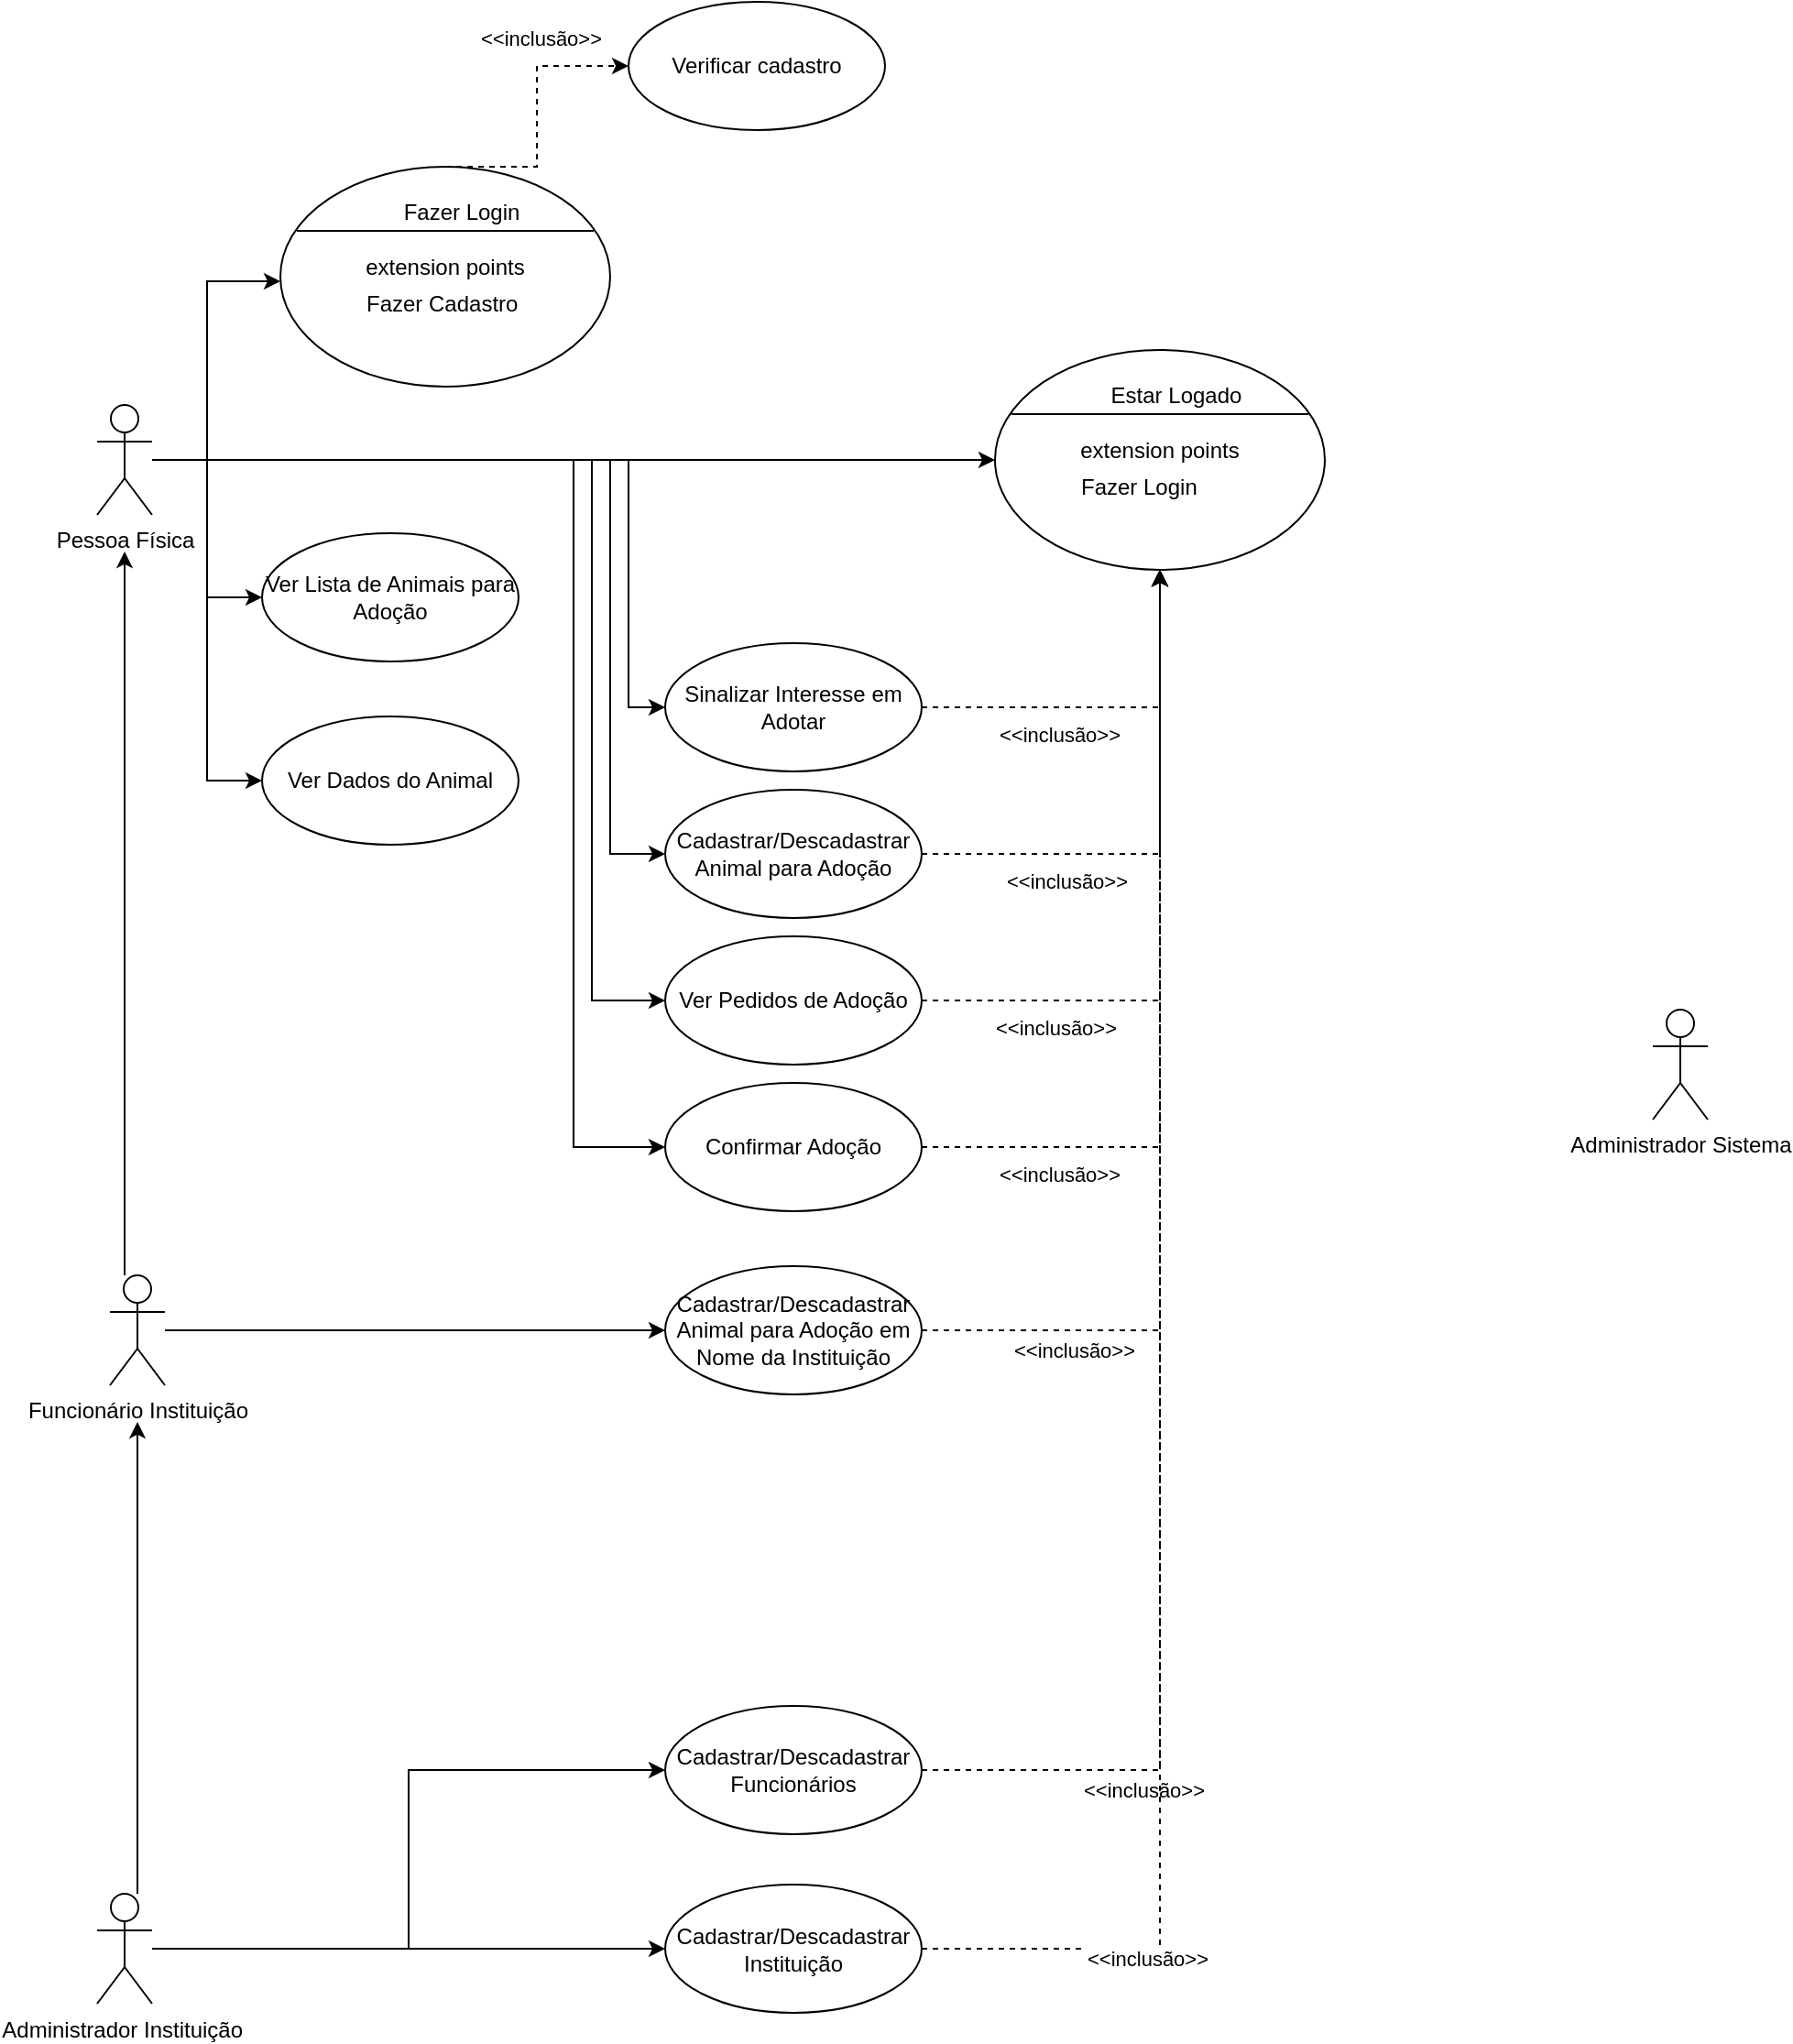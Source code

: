 <mxfile version="26.0.4">
  <diagram id="qbLD6MvRRH6Uopje16A_" name="Página-1">
    <mxGraphModel dx="2514" dy="1040" grid="1" gridSize="10" guides="1" tooltips="1" connect="1" arrows="1" fold="1" page="1" pageScale="1" pageWidth="827" pageHeight="1169" math="0" shadow="0">
      <root>
        <mxCell id="0" />
        <mxCell id="1" parent="0" />
        <mxCell id="MLzKuQmmjod504lZbHox-31" style="edgeStyle=elbowEdgeStyle;shape=connector;rounded=0;orthogonalLoop=1;jettySize=auto;html=1;entryX=0;entryY=0.5;entryDx=0;entryDy=0;strokeColor=default;align=center;verticalAlign=middle;fontFamily=Helvetica;fontSize=11;fontColor=default;labelBackgroundColor=default;endArrow=classic;" parent="1" source="rOPLHnwD_URoB-REVG2p-1" target="rOPLHnwD_URoB-REVG2p-19" edge="1">
          <mxGeometry relative="1" as="geometry" />
        </mxCell>
        <mxCell id="7wxGvuVYTr6EBIdT9nSd-3" style="edgeStyle=elbowEdgeStyle;rounded=0;orthogonalLoop=1;jettySize=auto;html=1;entryX=0;entryY=0.5;entryDx=0;entryDy=0;" edge="1" parent="1" source="rOPLHnwD_URoB-REVG2p-1" target="YUd78-qt3cvMNxqhrN3Y-24">
          <mxGeometry relative="1" as="geometry" />
        </mxCell>
        <mxCell id="7wxGvuVYTr6EBIdT9nSd-4" style="edgeStyle=elbowEdgeStyle;rounded=0;orthogonalLoop=1;jettySize=auto;html=1;entryX=0;entryY=0.5;entryDx=0;entryDy=0;" edge="1" parent="1" source="rOPLHnwD_URoB-REVG2p-1" target="YUd78-qt3cvMNxqhrN3Y-28">
          <mxGeometry relative="1" as="geometry" />
        </mxCell>
        <mxCell id="7wxGvuVYTr6EBIdT9nSd-5" style="edgeStyle=elbowEdgeStyle;rounded=0;orthogonalLoop=1;jettySize=auto;html=1;entryX=0;entryY=0.5;entryDx=0;entryDy=0;" edge="1" parent="1" source="rOPLHnwD_URoB-REVG2p-1" target="MLzKuQmmjod504lZbHox-21">
          <mxGeometry relative="1" as="geometry">
            <Array as="points">
              <mxPoint x="-160" y="480" />
            </Array>
          </mxGeometry>
        </mxCell>
        <mxCell id="7wxGvuVYTr6EBIdT9nSd-6" style="edgeStyle=elbowEdgeStyle;rounded=0;orthogonalLoop=1;jettySize=auto;html=1;entryX=0;entryY=0.5;entryDx=0;entryDy=0;" edge="1" parent="1" source="rOPLHnwD_URoB-REVG2p-1" target="rOPLHnwD_URoB-REVG2p-7">
          <mxGeometry relative="1" as="geometry">
            <Array as="points">
              <mxPoint x="-170" y="550" />
              <mxPoint x="-180" y="530" />
            </Array>
          </mxGeometry>
        </mxCell>
        <mxCell id="7wxGvuVYTr6EBIdT9nSd-7" style="edgeStyle=elbowEdgeStyle;rounded=0;orthogonalLoop=1;jettySize=auto;html=1;entryX=0;entryY=0.5;entryDx=0;entryDy=0;" edge="1" parent="1" source="rOPLHnwD_URoB-REVG2p-1" target="MLzKuQmmjod504lZbHox-24">
          <mxGeometry relative="1" as="geometry">
            <Array as="points">
              <mxPoint x="-180" y="560" />
            </Array>
          </mxGeometry>
        </mxCell>
        <mxCell id="7wxGvuVYTr6EBIdT9nSd-8" style="edgeStyle=elbowEdgeStyle;rounded=0;orthogonalLoop=1;jettySize=auto;html=1;entryX=0;entryY=0.5;entryDx=0;entryDy=0;" edge="1" parent="1" source="rOPLHnwD_URoB-REVG2p-1" target="MLzKuQmmjod504lZbHox-26">
          <mxGeometry relative="1" as="geometry">
            <Array as="points">
              <mxPoint x="-190" y="570" />
              <mxPoint x="-210" y="740" />
            </Array>
          </mxGeometry>
        </mxCell>
        <mxCell id="7wxGvuVYTr6EBIdT9nSd-38" style="edgeStyle=elbowEdgeStyle;shape=connector;rounded=0;orthogonalLoop=1;jettySize=auto;html=1;entryX=0;entryY=0.75;entryDx=0;entryDy=0;strokeColor=default;align=center;verticalAlign=middle;fontFamily=Helvetica;fontSize=11;fontColor=default;labelBackgroundColor=default;endArrow=classic;" edge="1" parent="1" source="rOPLHnwD_URoB-REVG2p-1" target="7wxGvuVYTr6EBIdT9nSd-33">
          <mxGeometry relative="1" as="geometry">
            <Array as="points">
              <mxPoint x="-390" y="360" />
            </Array>
          </mxGeometry>
        </mxCell>
        <mxCell id="rOPLHnwD_URoB-REVG2p-1" value="Pessoa Física" style="shape=umlActor;verticalLabelPosition=bottom;verticalAlign=top;html=1;outlineConnect=0;" parent="1" vertex="1">
          <mxGeometry x="-450" y="370" width="30" height="60" as="geometry" />
        </mxCell>
        <mxCell id="7wxGvuVYTr6EBIdT9nSd-26" style="edgeStyle=elbowEdgeStyle;shape=connector;rounded=0;orthogonalLoop=1;jettySize=auto;html=1;entryX=0;entryY=0.5;entryDx=0;entryDy=0;strokeColor=default;align=center;verticalAlign=middle;fontFamily=Helvetica;fontSize=11;fontColor=default;labelBackgroundColor=default;endArrow=classic;" edge="1" parent="1" source="rOPLHnwD_URoB-REVG2p-2" target="rOPLHnwD_URoB-REVG2p-10">
          <mxGeometry relative="1" as="geometry" />
        </mxCell>
        <mxCell id="7wxGvuVYTr6EBIdT9nSd-28" style="edgeStyle=elbowEdgeStyle;shape=connector;rounded=0;orthogonalLoop=1;jettySize=auto;html=1;entryX=0;entryY=0.5;entryDx=0;entryDy=0;strokeColor=default;align=center;verticalAlign=middle;fontFamily=Helvetica;fontSize=11;fontColor=default;labelBackgroundColor=default;endArrow=classic;" edge="1" parent="1" source="rOPLHnwD_URoB-REVG2p-2" target="YUd78-qt3cvMNxqhrN3Y-2">
          <mxGeometry relative="1" as="geometry" />
        </mxCell>
        <mxCell id="rOPLHnwD_URoB-REVG2p-2" value="Administrador Instituição&amp;nbsp;" style="shape=umlActor;verticalLabelPosition=bottom;verticalAlign=top;html=1;outlineConnect=0;" parent="1" vertex="1">
          <mxGeometry x="-450" y="1182.5" width="30" height="60" as="geometry" />
        </mxCell>
        <mxCell id="7wxGvuVYTr6EBIdT9nSd-13" style="edgeStyle=elbowEdgeStyle;shape=connector;rounded=0;orthogonalLoop=1;jettySize=auto;html=1;strokeColor=default;align=center;verticalAlign=middle;fontFamily=Helvetica;fontSize=11;fontColor=default;labelBackgroundColor=default;endArrow=classic;dashed=1;" edge="1" parent="1" source="rOPLHnwD_URoB-REVG2p-7">
          <mxGeometry relative="1" as="geometry">
            <mxPoint x="130" y="460" as="targetPoint" />
            <Array as="points">
              <mxPoint x="130" y="540" />
            </Array>
          </mxGeometry>
        </mxCell>
        <mxCell id="7wxGvuVYTr6EBIdT9nSd-19" value="&amp;lt;&amp;lt;inclusão&amp;gt;&amp;gt;" style="edgeLabel;html=1;align=center;verticalAlign=middle;resizable=0;points=[];fontFamily=Helvetica;fontSize=11;fontColor=default;labelBackgroundColor=default;" vertex="1" connectable="0" parent="7wxGvuVYTr6EBIdT9nSd-13">
          <mxGeometry x="-0.446" relative="1" as="geometry">
            <mxPoint y="15" as="offset" />
          </mxGeometry>
        </mxCell>
        <mxCell id="rOPLHnwD_URoB-REVG2p-7" value="Cadastrar/Descadastrar Animal para Adoção" style="ellipse;whiteSpace=wrap;html=1;" parent="1" vertex="1">
          <mxGeometry x="-140" y="580" width="140" height="70" as="geometry" />
        </mxCell>
        <mxCell id="rOPLHnwD_URoB-REVG2p-10" value="Cadastrar/Descadastrar Funcionários" style="ellipse;whiteSpace=wrap;html=1;" parent="1" vertex="1">
          <mxGeometry x="-140" y="1080" width="140" height="70" as="geometry" />
        </mxCell>
        <mxCell id="P6qWsmmQiO2mp8JgbSfQ-1" value="Administrador Sistema" style="shape=umlActor;verticalLabelPosition=bottom;verticalAlign=top;html=1;outlineConnect=0;" parent="1" vertex="1">
          <mxGeometry x="399" y="700" width="30" height="60" as="geometry" />
        </mxCell>
        <mxCell id="7wxGvuVYTr6EBIdT9nSd-16" style="edgeStyle=elbowEdgeStyle;shape=connector;rounded=0;orthogonalLoop=1;jettySize=auto;html=1;strokeColor=default;align=center;verticalAlign=middle;fontFamily=Helvetica;fontSize=11;fontColor=default;labelBackgroundColor=default;endArrow=classic;dashed=1;" edge="1" parent="1" source="YUd78-qt3cvMNxqhrN3Y-1">
          <mxGeometry relative="1" as="geometry">
            <mxPoint x="130" y="460" as="targetPoint" />
            <Array as="points">
              <mxPoint x="130" y="660" />
            </Array>
          </mxGeometry>
        </mxCell>
        <mxCell id="7wxGvuVYTr6EBIdT9nSd-23" value="&amp;lt;&amp;lt;inclusão&amp;gt;&amp;gt;" style="edgeLabel;html=1;align=center;verticalAlign=middle;resizable=0;points=[];fontFamily=Helvetica;fontSize=11;fontColor=default;labelBackgroundColor=default;" vertex="1" connectable="0" parent="7wxGvuVYTr6EBIdT9nSd-16">
          <mxGeometry x="-0.684" y="4" relative="1" as="geometry">
            <mxPoint x="-3" y="15" as="offset" />
          </mxGeometry>
        </mxCell>
        <mxCell id="YUd78-qt3cvMNxqhrN3Y-1" value="Cadastrar/Descadastrar Animal para Adoção em Nome da Instituição" style="ellipse;whiteSpace=wrap;html=1;" parent="1" vertex="1">
          <mxGeometry x="-140" y="840" width="140" height="70" as="geometry" />
        </mxCell>
        <mxCell id="YUd78-qt3cvMNxqhrN3Y-2" value="Cadastrar/Descadastrar Instituição" style="ellipse;whiteSpace=wrap;html=1;" parent="1" vertex="1">
          <mxGeometry x="-140" y="1177.5" width="140" height="70" as="geometry" />
        </mxCell>
        <mxCell id="7wxGvuVYTr6EBIdT9nSd-39" style="edgeStyle=elbowEdgeStyle;shape=connector;rounded=0;orthogonalLoop=1;jettySize=auto;html=1;entryX=0;entryY=0.5;entryDx=0;entryDy=0;strokeColor=default;align=center;verticalAlign=middle;fontFamily=Helvetica;fontSize=11;fontColor=default;labelBackgroundColor=default;endArrow=classic;" edge="1" parent="1" source="YUd78-qt3cvMNxqhrN3Y-14" target="YUd78-qt3cvMNxqhrN3Y-1">
          <mxGeometry relative="1" as="geometry" />
        </mxCell>
        <mxCell id="YUd78-qt3cvMNxqhrN3Y-14" value="Funcionário Instituição" style="shape=umlActor;verticalLabelPosition=bottom;verticalAlign=top;html=1;outlineConnect=0;" parent="1" vertex="1">
          <mxGeometry x="-443" y="845" width="30" height="60" as="geometry" />
        </mxCell>
        <mxCell id="YUd78-qt3cvMNxqhrN3Y-24" value="Ver Lista de Animais para Adoção" style="ellipse;whiteSpace=wrap;html=1;" parent="1" vertex="1">
          <mxGeometry x="-360" y="440" width="140" height="70" as="geometry" />
        </mxCell>
        <mxCell id="YUd78-qt3cvMNxqhrN3Y-28" value="Ver Dados do Animal" style="ellipse;whiteSpace=wrap;html=1;" parent="1" vertex="1">
          <mxGeometry x="-360" y="540" width="140" height="70" as="geometry" />
        </mxCell>
        <mxCell id="7wxGvuVYTr6EBIdT9nSd-17" style="edgeStyle=elbowEdgeStyle;shape=connector;rounded=0;orthogonalLoop=1;jettySize=auto;html=1;entryX=0.5;entryY=1;entryDx=0;entryDy=0;strokeColor=default;align=center;verticalAlign=middle;fontFamily=Helvetica;fontSize=11;fontColor=default;labelBackgroundColor=default;endArrow=classic;exitX=1;exitY=0.5;exitDx=0;exitDy=0;dashed=1;" edge="1" parent="1" source="MLzKuQmmjod504lZbHox-21" target="rOPLHnwD_URoB-REVG2p-19">
          <mxGeometry relative="1" as="geometry">
            <Array as="points">
              <mxPoint x="130" y="500" />
            </Array>
          </mxGeometry>
        </mxCell>
        <mxCell id="7wxGvuVYTr6EBIdT9nSd-18" value="&amp;lt;&amp;lt;inclusão&amp;gt;&amp;gt;" style="edgeLabel;html=1;align=center;verticalAlign=middle;resizable=0;points=[];fontFamily=Helvetica;fontSize=11;fontColor=default;labelBackgroundColor=default;" vertex="1" connectable="0" parent="7wxGvuVYTr6EBIdT9nSd-17">
          <mxGeometry x="-0.268" relative="1" as="geometry">
            <mxPoint y="15" as="offset" />
          </mxGeometry>
        </mxCell>
        <mxCell id="MLzKuQmmjod504lZbHox-21" value="Sinalizar Interesse em Adotar" style="ellipse;whiteSpace=wrap;html=1;" parent="1" vertex="1">
          <mxGeometry x="-140" y="500" width="140" height="70" as="geometry" />
        </mxCell>
        <mxCell id="7wxGvuVYTr6EBIdT9nSd-14" style="edgeStyle=elbowEdgeStyle;shape=connector;rounded=0;orthogonalLoop=1;jettySize=auto;html=1;strokeColor=default;align=center;verticalAlign=middle;fontFamily=Helvetica;fontSize=11;fontColor=default;labelBackgroundColor=default;endArrow=classic;dashed=1;" edge="1" parent="1" source="MLzKuQmmjod504lZbHox-24">
          <mxGeometry relative="1" as="geometry">
            <mxPoint x="130" y="460" as="targetPoint" />
            <Array as="points">
              <mxPoint x="130" y="590" />
            </Array>
          </mxGeometry>
        </mxCell>
        <mxCell id="7wxGvuVYTr6EBIdT9nSd-20" value="&amp;lt;&amp;lt;inclusão&amp;gt;&amp;gt;" style="edgeLabel;html=1;align=center;verticalAlign=middle;resizable=0;points=[];fontFamily=Helvetica;fontSize=11;fontColor=default;labelBackgroundColor=default;" vertex="1" connectable="0" parent="7wxGvuVYTr6EBIdT9nSd-14">
          <mxGeometry x="-0.6" relative="1" as="geometry">
            <mxPoint y="15" as="offset" />
          </mxGeometry>
        </mxCell>
        <mxCell id="MLzKuQmmjod504lZbHox-24" value="Ver Pedidos de Adoção" style="ellipse;whiteSpace=wrap;html=1;" parent="1" vertex="1">
          <mxGeometry x="-140" y="660" width="140" height="70" as="geometry" />
        </mxCell>
        <mxCell id="7wxGvuVYTr6EBIdT9nSd-15" style="edgeStyle=elbowEdgeStyle;shape=connector;rounded=0;orthogonalLoop=1;jettySize=auto;html=1;strokeColor=default;align=center;verticalAlign=middle;fontFamily=Helvetica;fontSize=11;fontColor=default;labelBackgroundColor=default;endArrow=classic;dashed=1;" edge="1" parent="1" source="MLzKuQmmjod504lZbHox-26">
          <mxGeometry relative="1" as="geometry">
            <mxPoint x="130" y="460" as="targetPoint" />
            <Array as="points">
              <mxPoint x="130" y="620" />
            </Array>
          </mxGeometry>
        </mxCell>
        <mxCell id="7wxGvuVYTr6EBIdT9nSd-21" value="&amp;lt;&amp;lt;inclusão&amp;gt;&amp;gt;" style="edgeLabel;html=1;align=center;verticalAlign=middle;resizable=0;points=[];fontFamily=Helvetica;fontSize=11;fontColor=default;labelBackgroundColor=default;" vertex="1" connectable="0" parent="7wxGvuVYTr6EBIdT9nSd-15">
          <mxGeometry x="-0.663" relative="1" as="geometry">
            <mxPoint y="15" as="offset" />
          </mxGeometry>
        </mxCell>
        <mxCell id="MLzKuQmmjod504lZbHox-26" value="Confirmar Adoção" style="ellipse;whiteSpace=wrap;html=1;" parent="1" vertex="1">
          <mxGeometry x="-140" y="740" width="140" height="70" as="geometry" />
        </mxCell>
        <mxCell id="7wxGvuVYTr6EBIdT9nSd-1" style="edgeStyle=elbowEdgeStyle;rounded=0;orthogonalLoop=1;jettySize=auto;html=1;entryX=0.5;entryY=1.333;entryDx=0;entryDy=0;entryPerimeter=0;" edge="1" parent="1" source="YUd78-qt3cvMNxqhrN3Y-14" target="rOPLHnwD_URoB-REVG2p-1">
          <mxGeometry relative="1" as="geometry" />
        </mxCell>
        <mxCell id="7wxGvuVYTr6EBIdT9nSd-2" style="edgeStyle=elbowEdgeStyle;rounded=0;orthogonalLoop=1;jettySize=auto;html=1;entryX=0.5;entryY=1.333;entryDx=0;entryDy=0;entryPerimeter=0;" edge="1" parent="1" source="rOPLHnwD_URoB-REVG2p-2" target="YUd78-qt3cvMNxqhrN3Y-14">
          <mxGeometry relative="1" as="geometry" />
        </mxCell>
        <mxCell id="7wxGvuVYTr6EBIdT9nSd-29" value="" style="group" vertex="1" connectable="0" parent="1">
          <mxGeometry x="-350" y="150" width="330" height="210" as="geometry" />
        </mxCell>
        <mxCell id="7wxGvuVYTr6EBIdT9nSd-30" value="" style="shape=ellipse;container=1;horizontal=1;horizontalStack=0;resizeParent=1;resizeParentMax=0;resizeLast=0;html=1;dashed=0;collapsible=0;" vertex="1" parent="7wxGvuVYTr6EBIdT9nSd-29">
          <mxGeometry y="90" width="180" height="120" as="geometry" />
        </mxCell>
        <mxCell id="7wxGvuVYTr6EBIdT9nSd-31" value="Fazer Login" style="html=1;strokeColor=none;fillColor=none;align=center;verticalAlign=middle;rotatable=0;whiteSpace=wrap;" vertex="1" parent="7wxGvuVYTr6EBIdT9nSd-30">
          <mxGeometry x="9" y="10" width="180" height="30" as="geometry" />
        </mxCell>
        <mxCell id="7wxGvuVYTr6EBIdT9nSd-32" value="" style="line;strokeWidth=1;fillColor=none;rotatable=0;labelPosition=right;points=[];portConstraint=eastwest;dashed=0;resizeWidth=1;" vertex="1" parent="7wxGvuVYTr6EBIdT9nSd-30">
          <mxGeometry x="9" y="30" width="162" height="10" as="geometry" />
        </mxCell>
        <mxCell id="7wxGvuVYTr6EBIdT9nSd-33" value="extension points" style="text;html=1;align=center;verticalAlign=middle;rotatable=0;fillColor=none;strokeColor=none;whiteSpace=wrap;" vertex="1" parent="7wxGvuVYTr6EBIdT9nSd-30">
          <mxGeometry y="40" width="180" height="30" as="geometry" />
        </mxCell>
        <mxCell id="7wxGvuVYTr6EBIdT9nSd-34" value="Fazer Cadastro" style="text;html=1;align=left;verticalAlign=middle;rotatable=0;spacingLeft=25;fillColor=none;strokeColor=none;whiteSpace=wrap;" vertex="1" parent="7wxGvuVYTr6EBIdT9nSd-30">
          <mxGeometry x="20" y="60" width="180" height="30" as="geometry" />
        </mxCell>
        <mxCell id="7wxGvuVYTr6EBIdT9nSd-35" value="Verificar cadastro" style="ellipse;whiteSpace=wrap;html=1;" vertex="1" parent="7wxGvuVYTr6EBIdT9nSd-29">
          <mxGeometry x="190" width="140" height="70" as="geometry" />
        </mxCell>
        <mxCell id="7wxGvuVYTr6EBIdT9nSd-36" style="edgeStyle=elbowEdgeStyle;rounded=0;orthogonalLoop=1;jettySize=auto;html=1;entryX=0;entryY=0.5;entryDx=0;entryDy=0;dashed=1;exitX=0.5;exitY=0;exitDx=0;exitDy=0;" edge="1" parent="7wxGvuVYTr6EBIdT9nSd-29" source="7wxGvuVYTr6EBIdT9nSd-30" target="7wxGvuVYTr6EBIdT9nSd-35">
          <mxGeometry relative="1" as="geometry" />
        </mxCell>
        <mxCell id="7wxGvuVYTr6EBIdT9nSd-37" value="&lt;span style=&quot;color: rgba(0, 0, 0, 0); font-family: monospace; font-size: 0px; text-align: start; background-color: rgb(27, 29, 30);&quot;&gt;%3CmxGraphModel%3E%3Croot%3E%3CmxCell%20id%3D%220%22%2F%3E%3CmxCell%20id%3D%221%22%20parent%3D%220%22%2F%3E%3CmxCell%20id%3D%222%22%20value%3D%22%26amp%3Blt%3B%26amp%3Blt%3Binclus%C3%A3o%26amp%3Bgt%3B%26amp%3Bgt%3B%22%20style%3D%22edgeLabel%3Bhtml%3D1%3Balign%3Dcenter%3BverticalAlign%3Dmiddle%3Bresizable%3D0%3Bpoints%3D%5B%5D%3BfontFamily%3DHelvetica%3BfontSize%3D11%3BfontColor%3Ddefault%3BlabelBackgroundColor%3Ddefault%3B%22%20vertex%3D%221%22%20connectable%3D%220%22%20parent%3D%221%22%3E%3CmxGeometry%20x%3D%2275.172%22%20y%3D%22550%22%20as%3D%22geometry%22%2F%3E%3C%2FmxCell%3E%3C%2Froot%3E%3C%2FmxGraphModel%3E&lt;/span&gt;&lt;span style=&quot;color: rgba(0, 0, 0, 0); font-family: monospace; font-size: 0px; text-align: start; background-color: rgb(27, 29, 30);&quot;&gt;%3CmxGraphModel%3E%3Croot%3E%3CmxCell%20id%3D%220%22%2F%3E%3CmxCell%20id%3D%221%22%20parent%3D%220%22%2F%3E%3CmxCell%20id%3D%222%22%20value%3D%22%26amp%3Blt%3B%26amp%3Blt%3Binclus%C3%A3o%26amp%3Bgt%3B%26amp%3Bgt%3B%22%20style%3D%22edgeLabel%3Bhtml%3D1%3Balign%3Dcenter%3BverticalAlign%3Dmiddle%3Bresizable%3D0%3Bpoints%3D%5B%5D%3BfontFamily%3DHelvetica%3BfontSize%3D11%3BfontColor%3Ddefault%3BlabelBackgroundColor%3Ddefault%3B%22%20vertex%3D%221%22%20connectable%3D%220%22%20parent%3D%221%22%3E%3CmxGeometry%20x%3D%2275.172%22%20y%3D%22550%22%20as%3D%22geometry%22%2F%3E%3C%2FmxCell%3E%3C%2Froot%3E%3C%2FmxGraphModel%3E&lt;/span&gt;&amp;lt;&amp;lt;inclusão&amp;gt;&amp;gt;" style="edgeLabel;html=1;align=center;verticalAlign=middle;resizable=0;points=[];fontFamily=Helvetica;fontSize=11;fontColor=default;labelBackgroundColor=default;" vertex="1" connectable="0" parent="7wxGvuVYTr6EBIdT9nSd-36">
          <mxGeometry x="0.38" y="3" relative="1" as="geometry">
            <mxPoint y="-12" as="offset" />
          </mxGeometry>
        </mxCell>
        <mxCell id="rOPLHnwD_URoB-REVG2p-19" value="" style="shape=ellipse;container=1;horizontal=1;horizontalStack=0;resizeParent=1;resizeParentMax=0;resizeLast=0;html=1;dashed=0;collapsible=0;" parent="1" vertex="1">
          <mxGeometry x="40" y="340" width="180" height="120" as="geometry" />
        </mxCell>
        <mxCell id="rOPLHnwD_URoB-REVG2p-20" value="Estar Logado" style="html=1;strokeColor=none;fillColor=none;align=center;verticalAlign=middle;rotatable=0;whiteSpace=wrap;" parent="rOPLHnwD_URoB-REVG2p-19" vertex="1">
          <mxGeometry x="9" y="10" width="180" height="30" as="geometry" />
        </mxCell>
        <mxCell id="rOPLHnwD_URoB-REVG2p-21" value="" style="line;strokeWidth=1;fillColor=none;rotatable=0;labelPosition=right;points=[];portConstraint=eastwest;dashed=0;resizeWidth=1;" parent="rOPLHnwD_URoB-REVG2p-19" vertex="1">
          <mxGeometry x="9" y="30" width="162" height="10" as="geometry" />
        </mxCell>
        <mxCell id="rOPLHnwD_URoB-REVG2p-22" value="extension points" style="text;html=1;align=center;verticalAlign=middle;rotatable=0;fillColor=none;strokeColor=none;whiteSpace=wrap;" parent="rOPLHnwD_URoB-REVG2p-19" vertex="1">
          <mxGeometry y="40" width="180" height="30" as="geometry" />
        </mxCell>
        <mxCell id="rOPLHnwD_URoB-REVG2p-23" value="Fazer Login" style="text;html=1;align=left;verticalAlign=middle;rotatable=0;spacingLeft=25;fillColor=none;strokeColor=none;whiteSpace=wrap;" parent="rOPLHnwD_URoB-REVG2p-19" vertex="1">
          <mxGeometry x="20" y="60" width="180" height="30" as="geometry" />
        </mxCell>
        <mxCell id="7wxGvuVYTr6EBIdT9nSd-40" style="edgeStyle=elbowEdgeStyle;shape=connector;rounded=0;orthogonalLoop=1;jettySize=auto;html=1;strokeColor=default;align=center;verticalAlign=middle;fontFamily=Helvetica;fontSize=11;fontColor=default;labelBackgroundColor=default;endArrow=classic;dashed=1;exitX=1;exitY=0.5;exitDx=0;exitDy=0;entryX=0.5;entryY=1;entryDx=0;entryDy=0;" edge="1" parent="1" source="rOPLHnwD_URoB-REVG2p-10" target="rOPLHnwD_URoB-REVG2p-19">
          <mxGeometry relative="1" as="geometry">
            <mxPoint x="140" y="470" as="targetPoint" />
            <mxPoint x="10" y="885" as="sourcePoint" />
            <Array as="points">
              <mxPoint x="130" y="790" />
            </Array>
          </mxGeometry>
        </mxCell>
        <mxCell id="7wxGvuVYTr6EBIdT9nSd-41" value="&amp;lt;&amp;lt;inclusão&amp;gt;&amp;gt;" style="edgeLabel;html=1;align=center;verticalAlign=middle;resizable=0;points=[];fontFamily=Helvetica;fontSize=11;fontColor=default;labelBackgroundColor=default;" vertex="1" connectable="0" parent="7wxGvuVYTr6EBIdT9nSd-40">
          <mxGeometry x="-0.684" y="4" relative="1" as="geometry">
            <mxPoint x="-3" y="15" as="offset" />
          </mxGeometry>
        </mxCell>
        <mxCell id="7wxGvuVYTr6EBIdT9nSd-42" style="edgeStyle=elbowEdgeStyle;shape=connector;rounded=0;orthogonalLoop=1;jettySize=auto;html=1;strokeColor=default;align=center;verticalAlign=middle;fontFamily=Helvetica;fontSize=11;fontColor=default;labelBackgroundColor=default;endArrow=classic;dashed=1;exitX=1;exitY=0.5;exitDx=0;exitDy=0;entryX=0.5;entryY=1;entryDx=0;entryDy=0;" edge="1" parent="1" source="YUd78-qt3cvMNxqhrN3Y-2" target="rOPLHnwD_URoB-REVG2p-19">
          <mxGeometry relative="1" as="geometry">
            <mxPoint x="150" y="480" as="targetPoint" />
            <mxPoint x="20" y="895" as="sourcePoint" />
            <Array as="points">
              <mxPoint x="130" y="840" />
            </Array>
          </mxGeometry>
        </mxCell>
        <mxCell id="7wxGvuVYTr6EBIdT9nSd-43" value="&amp;lt;&amp;lt;inclusão&amp;gt;&amp;gt;" style="edgeLabel;html=1;align=center;verticalAlign=middle;resizable=0;points=[];fontFamily=Helvetica;fontSize=11;fontColor=default;labelBackgroundColor=default;" vertex="1" connectable="0" parent="7wxGvuVYTr6EBIdT9nSd-42">
          <mxGeometry x="-0.684" y="4" relative="1" as="geometry">
            <mxPoint x="-3" y="15" as="offset" />
          </mxGeometry>
        </mxCell>
      </root>
    </mxGraphModel>
  </diagram>
</mxfile>
